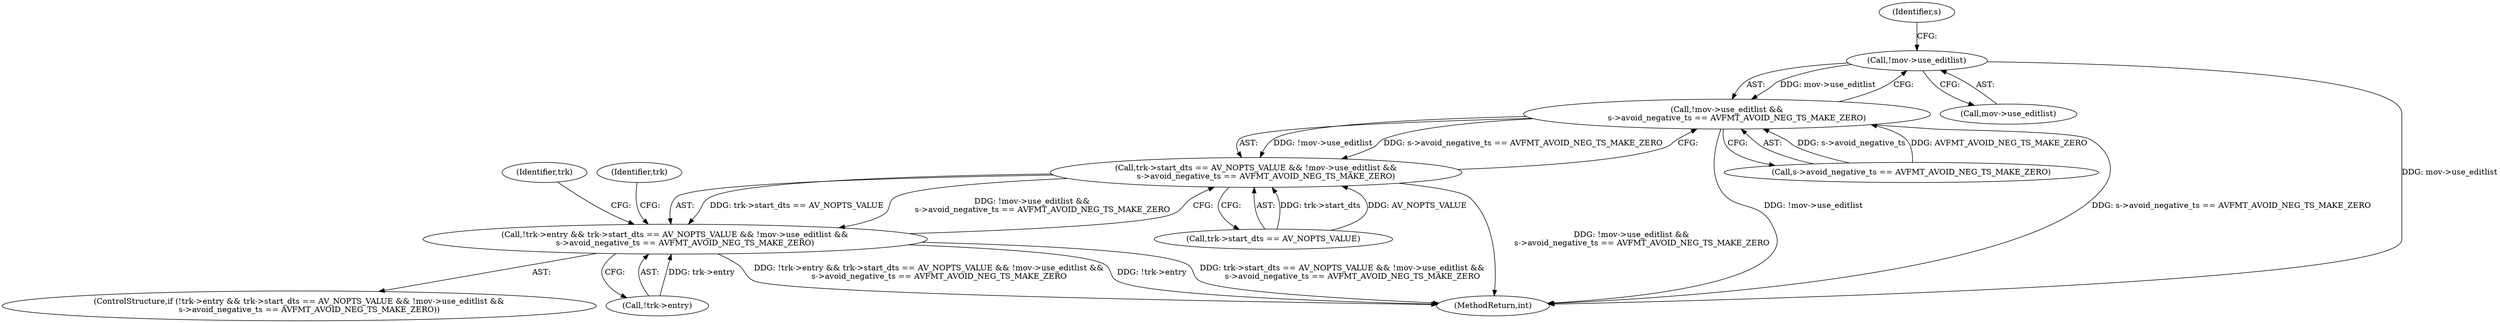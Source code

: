 digraph "0_FFmpeg_3a2d21bc5f97aa0161db3ae731fc2732be6108b8@pointer" {
"1001038" [label="(Call,!mov->use_editlist)"];
"1001037" [label="(Call,!mov->use_editlist &&\n        s->avoid_negative_ts == AVFMT_AVOID_NEG_TS_MAKE_ZERO)"];
"1001031" [label="(Call,trk->start_dts == AV_NOPTS_VALUE && !mov->use_editlist &&\n        s->avoid_negative_ts == AVFMT_AVOID_NEG_TS_MAKE_ZERO)"];
"1001026" [label="(Call,!trk->entry && trk->start_dts == AV_NOPTS_VALUE && !mov->use_editlist &&\n        s->avoid_negative_ts == AVFMT_AVOID_NEG_TS_MAKE_ZERO)"];
"1001025" [label="(ControlStructure,if (!trk->entry && trk->start_dts == AV_NOPTS_VALUE && !mov->use_editlist &&\n        s->avoid_negative_ts == AVFMT_AVOID_NEG_TS_MAKE_ZERO))"];
"1001026" [label="(Call,!trk->entry && trk->start_dts == AV_NOPTS_VALUE && !mov->use_editlist &&\n        s->avoid_negative_ts == AVFMT_AVOID_NEG_TS_MAKE_ZERO)"];
"1001027" [label="(Call,!trk->entry)"];
"1001044" [label="(Identifier,s)"];
"1001032" [label="(Call,trk->start_dts == AV_NOPTS_VALUE)"];
"1001042" [label="(Call,s->avoid_negative_ts == AVFMT_AVOID_NEG_TS_MAKE_ZERO)"];
"1001037" [label="(Call,!mov->use_editlist &&\n        s->avoid_negative_ts == AVFMT_AVOID_NEG_TS_MAKE_ZERO)"];
"1001038" [label="(Call,!mov->use_editlist)"];
"1001031" [label="(Call,trk->start_dts == AV_NOPTS_VALUE && !mov->use_editlist &&\n        s->avoid_negative_ts == AVFMT_AVOID_NEG_TS_MAKE_ZERO)"];
"1001052" [label="(Identifier,trk)"];
"1001039" [label="(Call,mov->use_editlist)"];
"1001466" [label="(MethodReturn,int)"];
"1001066" [label="(Identifier,trk)"];
"1001038" -> "1001037"  [label="AST: "];
"1001038" -> "1001039"  [label="CFG: "];
"1001039" -> "1001038"  [label="AST: "];
"1001044" -> "1001038"  [label="CFG: "];
"1001037" -> "1001038"  [label="CFG: "];
"1001038" -> "1001466"  [label="DDG: mov->use_editlist"];
"1001038" -> "1001037"  [label="DDG: mov->use_editlist"];
"1001037" -> "1001031"  [label="AST: "];
"1001037" -> "1001042"  [label="CFG: "];
"1001042" -> "1001037"  [label="AST: "];
"1001031" -> "1001037"  [label="CFG: "];
"1001037" -> "1001466"  [label="DDG: !mov->use_editlist"];
"1001037" -> "1001466"  [label="DDG: s->avoid_negative_ts == AVFMT_AVOID_NEG_TS_MAKE_ZERO"];
"1001037" -> "1001031"  [label="DDG: !mov->use_editlist"];
"1001037" -> "1001031"  [label="DDG: s->avoid_negative_ts == AVFMT_AVOID_NEG_TS_MAKE_ZERO"];
"1001042" -> "1001037"  [label="DDG: s->avoid_negative_ts"];
"1001042" -> "1001037"  [label="DDG: AVFMT_AVOID_NEG_TS_MAKE_ZERO"];
"1001031" -> "1001026"  [label="AST: "];
"1001031" -> "1001032"  [label="CFG: "];
"1001032" -> "1001031"  [label="AST: "];
"1001026" -> "1001031"  [label="CFG: "];
"1001031" -> "1001466"  [label="DDG: !mov->use_editlist &&\n        s->avoid_negative_ts == AVFMT_AVOID_NEG_TS_MAKE_ZERO"];
"1001031" -> "1001026"  [label="DDG: trk->start_dts == AV_NOPTS_VALUE"];
"1001031" -> "1001026"  [label="DDG: !mov->use_editlist &&\n        s->avoid_negative_ts == AVFMT_AVOID_NEG_TS_MAKE_ZERO"];
"1001032" -> "1001031"  [label="DDG: trk->start_dts"];
"1001032" -> "1001031"  [label="DDG: AV_NOPTS_VALUE"];
"1001026" -> "1001025"  [label="AST: "];
"1001026" -> "1001027"  [label="CFG: "];
"1001027" -> "1001026"  [label="AST: "];
"1001052" -> "1001026"  [label="CFG: "];
"1001066" -> "1001026"  [label="CFG: "];
"1001026" -> "1001466"  [label="DDG: !trk->entry && trk->start_dts == AV_NOPTS_VALUE && !mov->use_editlist &&\n        s->avoid_negative_ts == AVFMT_AVOID_NEG_TS_MAKE_ZERO"];
"1001026" -> "1001466"  [label="DDG: !trk->entry"];
"1001026" -> "1001466"  [label="DDG: trk->start_dts == AV_NOPTS_VALUE && !mov->use_editlist &&\n        s->avoid_negative_ts == AVFMT_AVOID_NEG_TS_MAKE_ZERO"];
"1001027" -> "1001026"  [label="DDG: trk->entry"];
}
